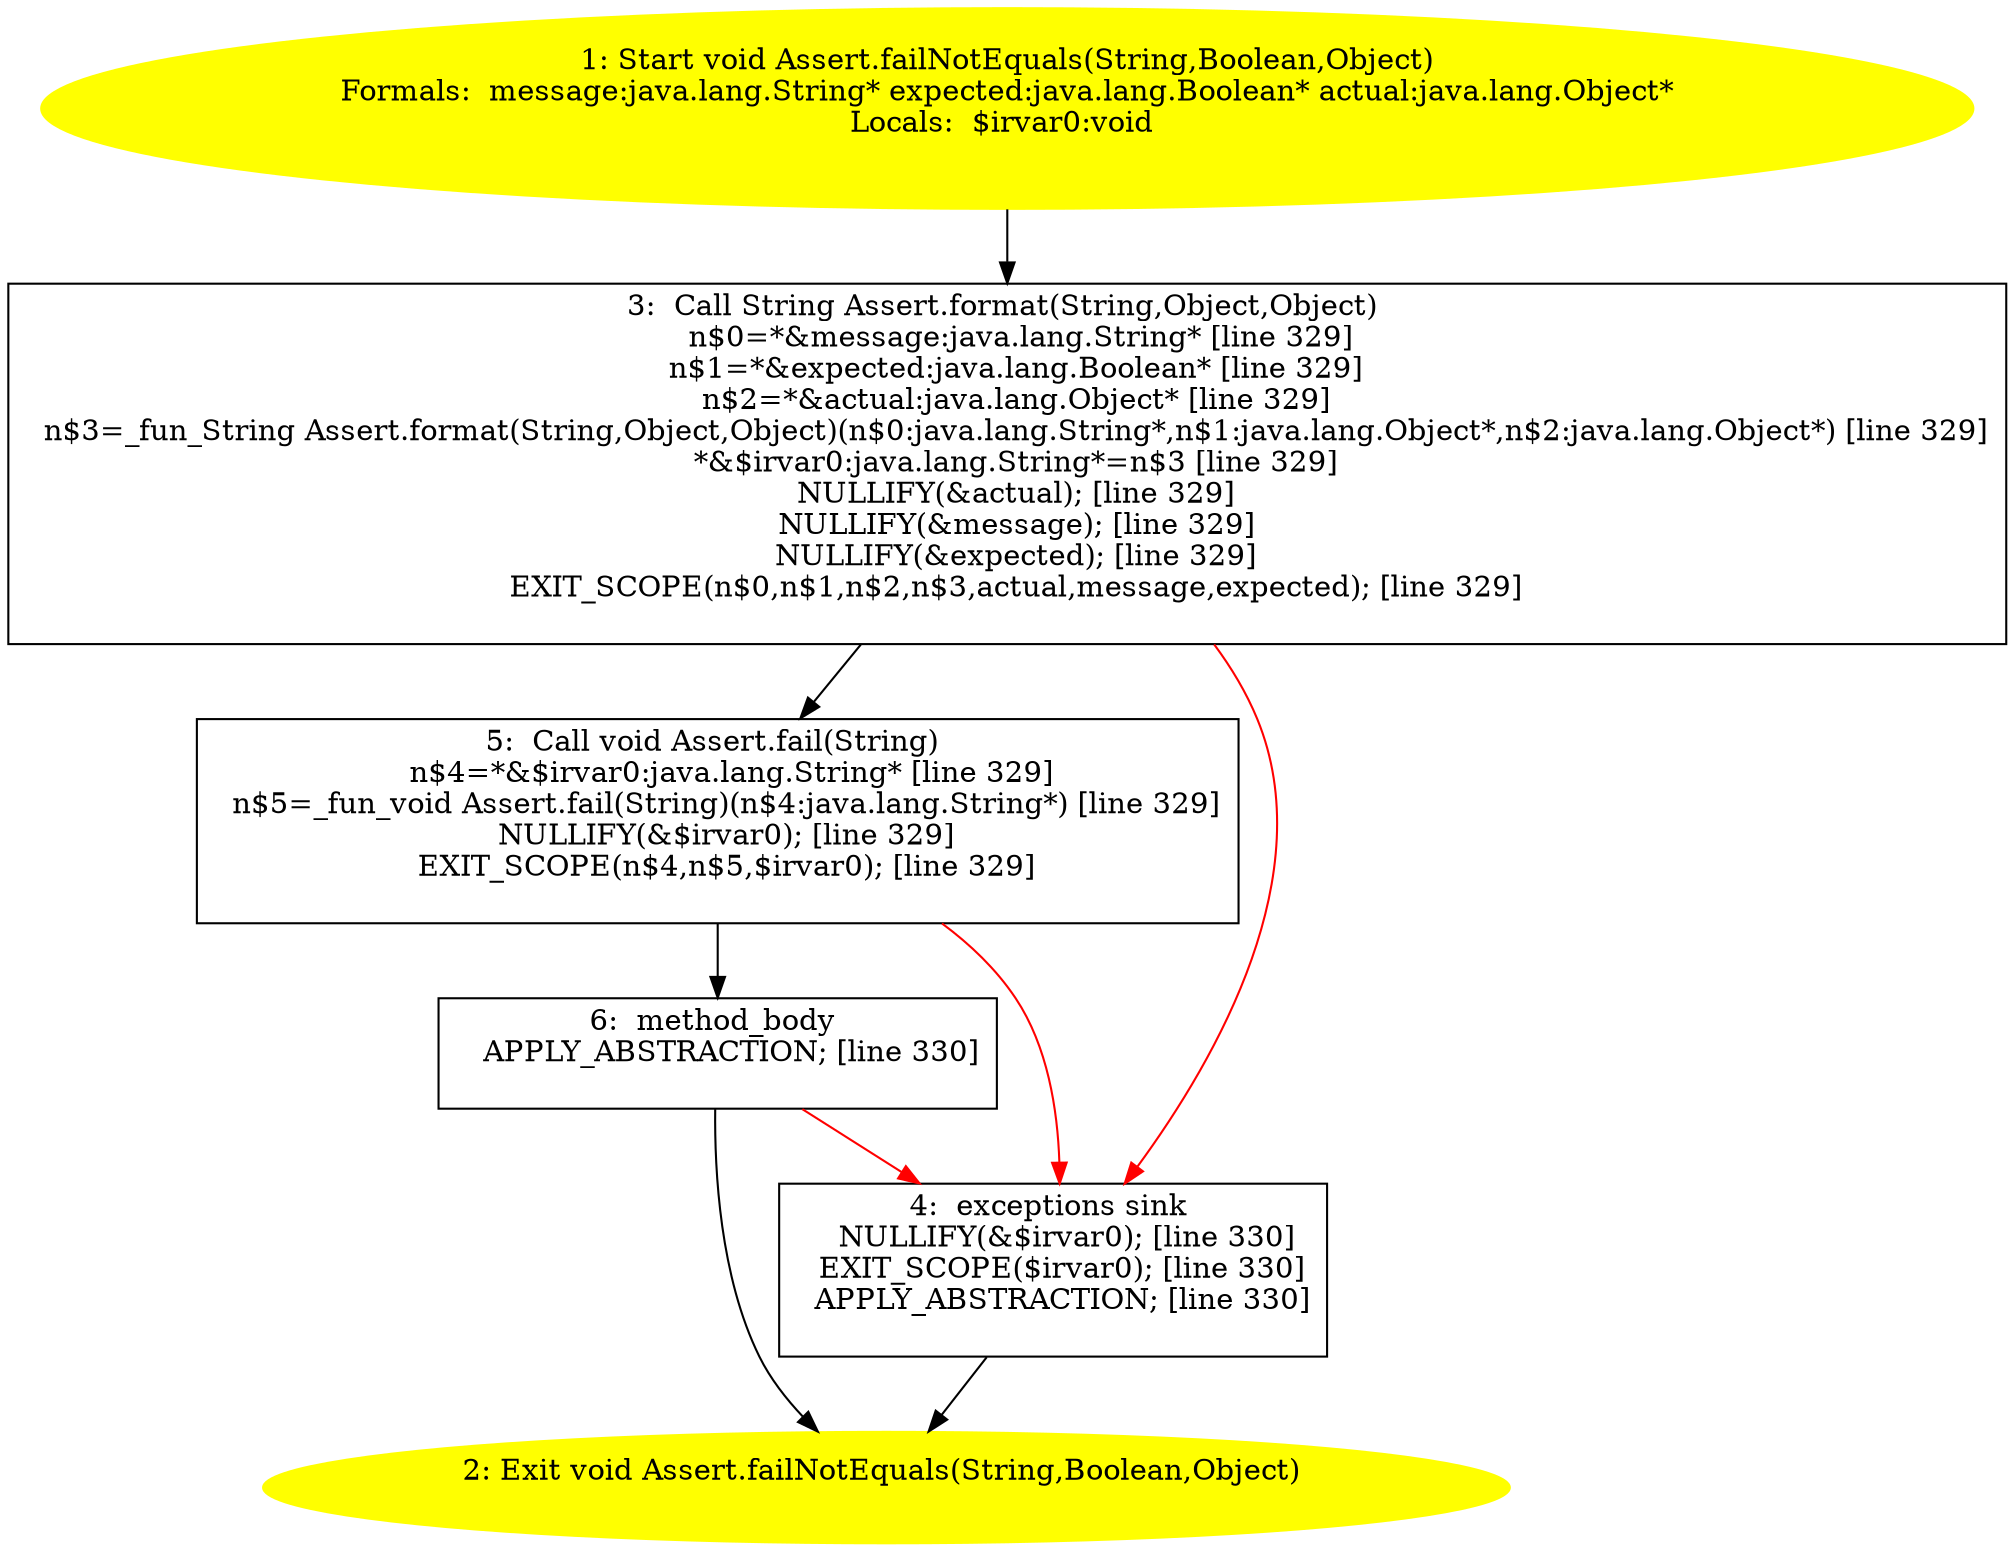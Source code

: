 /* @generated */
digraph cfg {
"junit.framework.Assert.failNotEquals(java.lang.String,java.lang.Boolean,java.lang.Object):void.9c9164fa3aef7879d4b1bc932331538b_1" [label="1: Start void Assert.failNotEquals(String,Boolean,Object)\nFormals:  message:java.lang.String* expected:java.lang.Boolean* actual:java.lang.Object*\nLocals:  $irvar0:void \n  " color=yellow style=filled]
	

	 "junit.framework.Assert.failNotEquals(java.lang.String,java.lang.Boolean,java.lang.Object):void.9c9164fa3aef7879d4b1bc932331538b_1" -> "junit.framework.Assert.failNotEquals(java.lang.String,java.lang.Boolean,java.lang.Object):void.9c9164fa3aef7879d4b1bc932331538b_3" ;
"junit.framework.Assert.failNotEquals(java.lang.String,java.lang.Boolean,java.lang.Object):void.9c9164fa3aef7879d4b1bc932331538b_2" [label="2: Exit void Assert.failNotEquals(String,Boolean,Object) \n  " color=yellow style=filled]
	

"junit.framework.Assert.failNotEquals(java.lang.String,java.lang.Boolean,java.lang.Object):void.9c9164fa3aef7879d4b1bc932331538b_3" [label="3:  Call String Assert.format(String,Object,Object) \n   n$0=*&message:java.lang.String* [line 329]\n  n$1=*&expected:java.lang.Boolean* [line 329]\n  n$2=*&actual:java.lang.Object* [line 329]\n  n$3=_fun_String Assert.format(String,Object,Object)(n$0:java.lang.String*,n$1:java.lang.Object*,n$2:java.lang.Object*) [line 329]\n  *&$irvar0:java.lang.String*=n$3 [line 329]\n  NULLIFY(&actual); [line 329]\n  NULLIFY(&message); [line 329]\n  NULLIFY(&expected); [line 329]\n  EXIT_SCOPE(n$0,n$1,n$2,n$3,actual,message,expected); [line 329]\n " shape="box"]
	

	 "junit.framework.Assert.failNotEquals(java.lang.String,java.lang.Boolean,java.lang.Object):void.9c9164fa3aef7879d4b1bc932331538b_3" -> "junit.framework.Assert.failNotEquals(java.lang.String,java.lang.Boolean,java.lang.Object):void.9c9164fa3aef7879d4b1bc932331538b_5" ;
	 "junit.framework.Assert.failNotEquals(java.lang.String,java.lang.Boolean,java.lang.Object):void.9c9164fa3aef7879d4b1bc932331538b_3" -> "junit.framework.Assert.failNotEquals(java.lang.String,java.lang.Boolean,java.lang.Object):void.9c9164fa3aef7879d4b1bc932331538b_4" [color="red" ];
"junit.framework.Assert.failNotEquals(java.lang.String,java.lang.Boolean,java.lang.Object):void.9c9164fa3aef7879d4b1bc932331538b_4" [label="4:  exceptions sink \n   NULLIFY(&$irvar0); [line 330]\n  EXIT_SCOPE($irvar0); [line 330]\n  APPLY_ABSTRACTION; [line 330]\n " shape="box"]
	

	 "junit.framework.Assert.failNotEquals(java.lang.String,java.lang.Boolean,java.lang.Object):void.9c9164fa3aef7879d4b1bc932331538b_4" -> "junit.framework.Assert.failNotEquals(java.lang.String,java.lang.Boolean,java.lang.Object):void.9c9164fa3aef7879d4b1bc932331538b_2" ;
"junit.framework.Assert.failNotEquals(java.lang.String,java.lang.Boolean,java.lang.Object):void.9c9164fa3aef7879d4b1bc932331538b_5" [label="5:  Call void Assert.fail(String) \n   n$4=*&$irvar0:java.lang.String* [line 329]\n  n$5=_fun_void Assert.fail(String)(n$4:java.lang.String*) [line 329]\n  NULLIFY(&$irvar0); [line 329]\n  EXIT_SCOPE(n$4,n$5,$irvar0); [line 329]\n " shape="box"]
	

	 "junit.framework.Assert.failNotEquals(java.lang.String,java.lang.Boolean,java.lang.Object):void.9c9164fa3aef7879d4b1bc932331538b_5" -> "junit.framework.Assert.failNotEquals(java.lang.String,java.lang.Boolean,java.lang.Object):void.9c9164fa3aef7879d4b1bc932331538b_6" ;
	 "junit.framework.Assert.failNotEquals(java.lang.String,java.lang.Boolean,java.lang.Object):void.9c9164fa3aef7879d4b1bc932331538b_5" -> "junit.framework.Assert.failNotEquals(java.lang.String,java.lang.Boolean,java.lang.Object):void.9c9164fa3aef7879d4b1bc932331538b_4" [color="red" ];
"junit.framework.Assert.failNotEquals(java.lang.String,java.lang.Boolean,java.lang.Object):void.9c9164fa3aef7879d4b1bc932331538b_6" [label="6:  method_body \n   APPLY_ABSTRACTION; [line 330]\n " shape="box"]
	

	 "junit.framework.Assert.failNotEquals(java.lang.String,java.lang.Boolean,java.lang.Object):void.9c9164fa3aef7879d4b1bc932331538b_6" -> "junit.framework.Assert.failNotEquals(java.lang.String,java.lang.Boolean,java.lang.Object):void.9c9164fa3aef7879d4b1bc932331538b_2" ;
	 "junit.framework.Assert.failNotEquals(java.lang.String,java.lang.Boolean,java.lang.Object):void.9c9164fa3aef7879d4b1bc932331538b_6" -> "junit.framework.Assert.failNotEquals(java.lang.String,java.lang.Boolean,java.lang.Object):void.9c9164fa3aef7879d4b1bc932331538b_4" [color="red" ];
}

